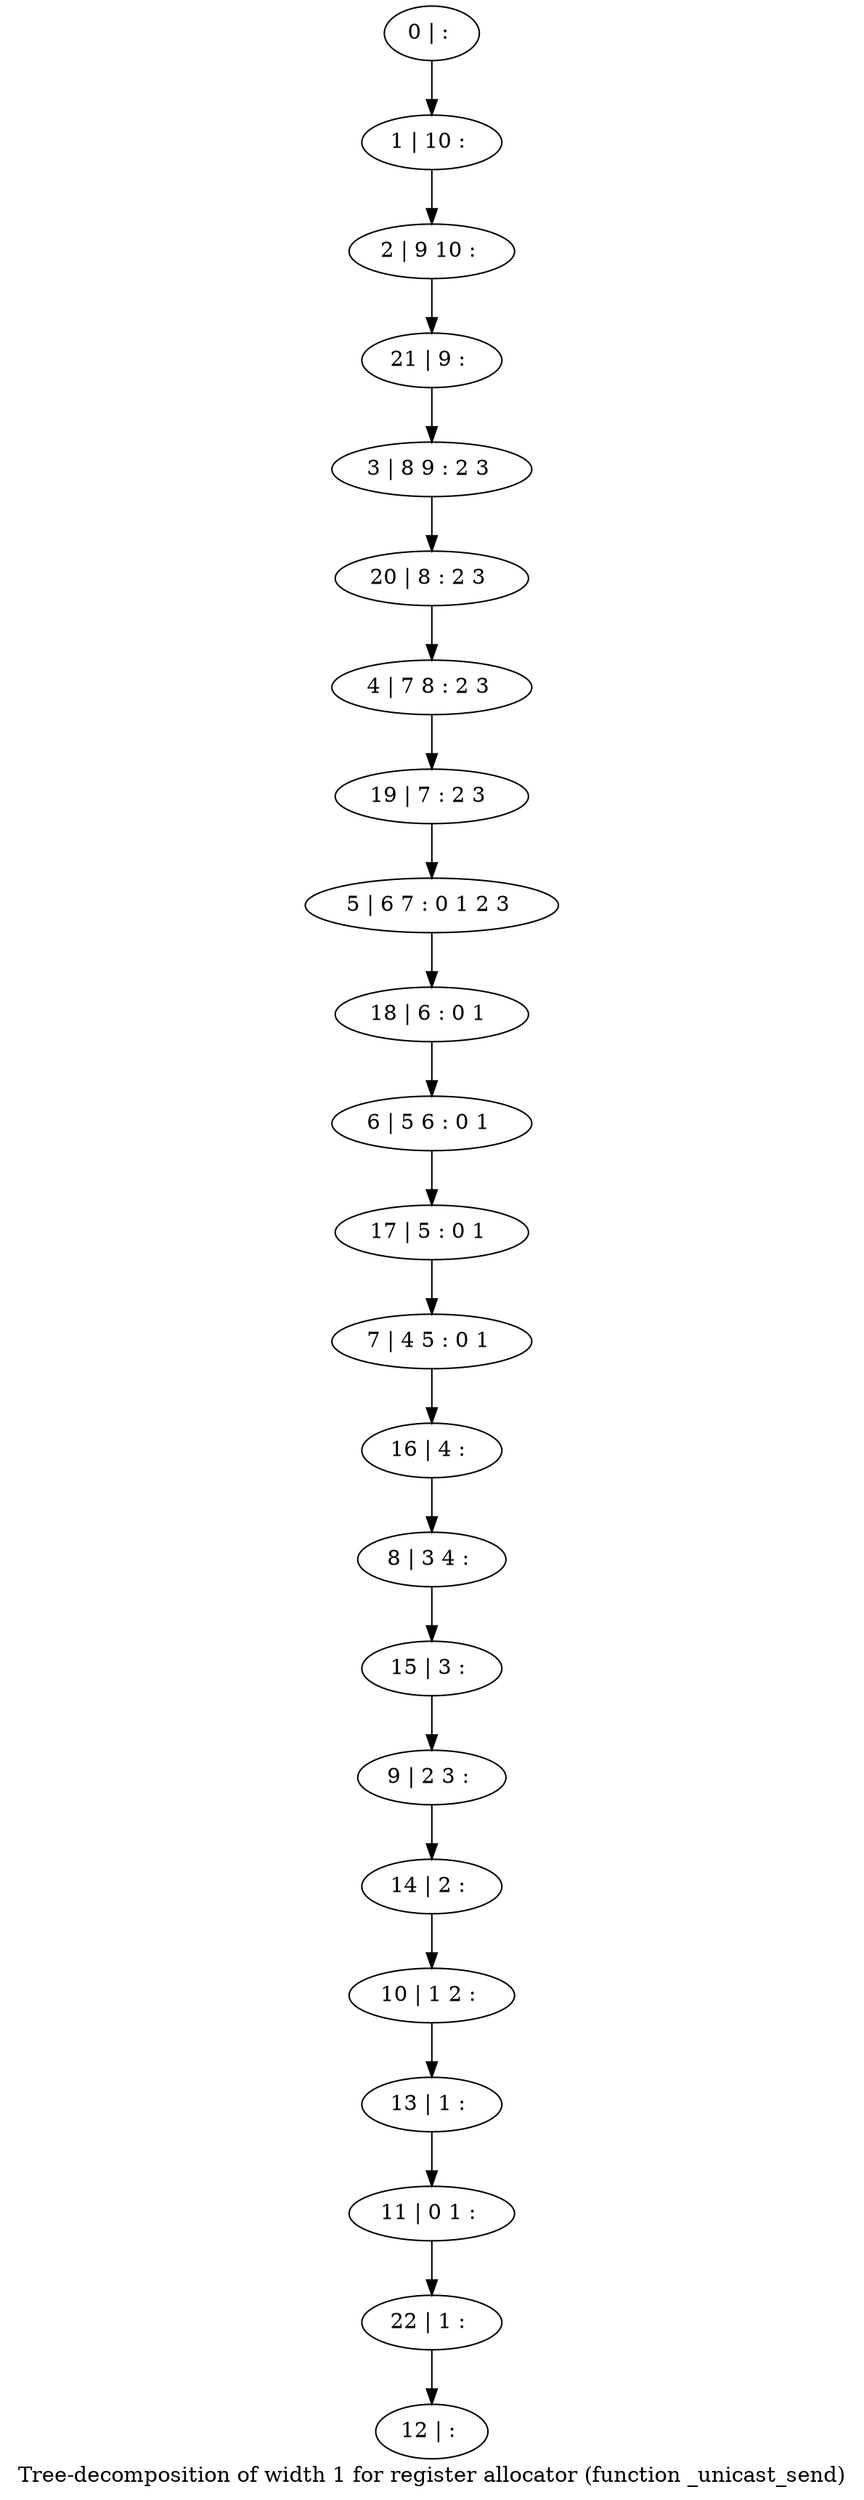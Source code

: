 digraph G {
graph [label="Tree-decomposition of width 1 for register allocator (function _unicast_send)"]
0[label="0 | : "];
1[label="1 | 10 : "];
2[label="2 | 9 10 : "];
3[label="3 | 8 9 : 2 3 "];
4[label="4 | 7 8 : 2 3 "];
5[label="5 | 6 7 : 0 1 2 3 "];
6[label="6 | 5 6 : 0 1 "];
7[label="7 | 4 5 : 0 1 "];
8[label="8 | 3 4 : "];
9[label="9 | 2 3 : "];
10[label="10 | 1 2 : "];
11[label="11 | 0 1 : "];
12[label="12 | : "];
13[label="13 | 1 : "];
14[label="14 | 2 : "];
15[label="15 | 3 : "];
16[label="16 | 4 : "];
17[label="17 | 5 : 0 1 "];
18[label="18 | 6 : 0 1 "];
19[label="19 | 7 : 2 3 "];
20[label="20 | 8 : 2 3 "];
21[label="21 | 9 : "];
22[label="22 | 1 : "];
0->1 ;
1->2 ;
13->11 ;
10->13 ;
14->10 ;
9->14 ;
15->9 ;
8->15 ;
16->8 ;
7->16 ;
17->7 ;
6->17 ;
18->6 ;
5->18 ;
19->5 ;
4->19 ;
20->4 ;
3->20 ;
21->3 ;
2->21 ;
22->12 ;
11->22 ;
}
